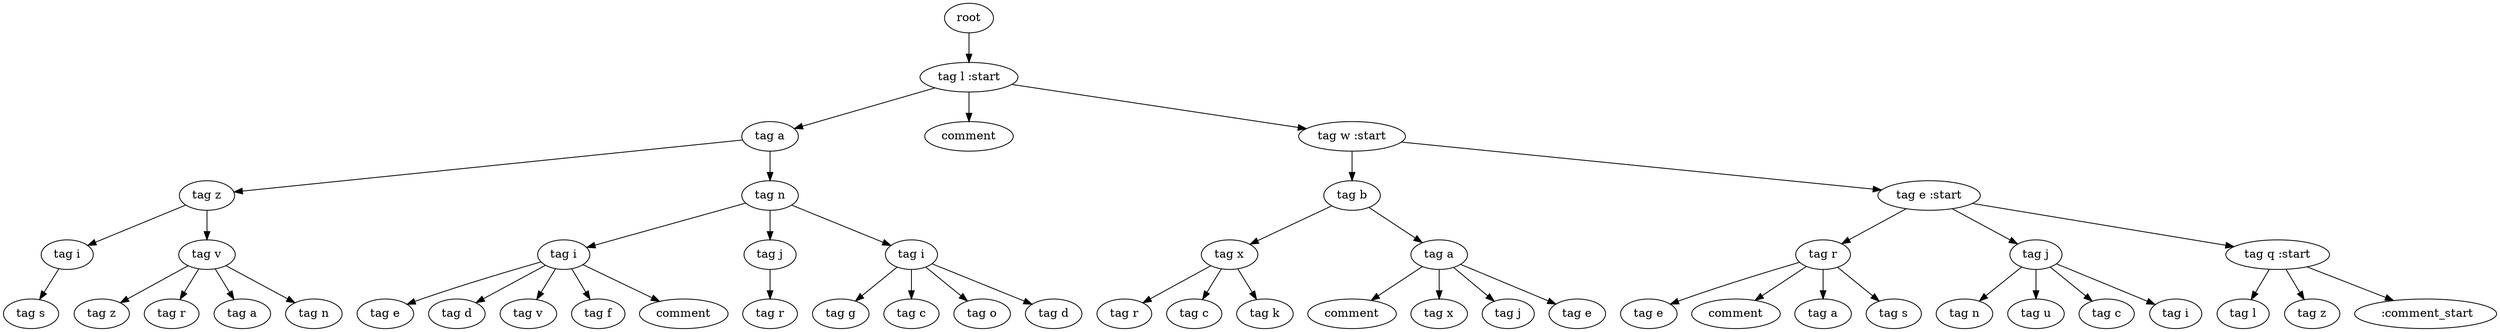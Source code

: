 digraph Tree{
0[label="root"];
0->00
00[label="tag l :start"];
00->000
000[label="tag a"];
000->0000
0000[label="tag z"];
0000->00000
00000[label="tag i"];
00000->000000
000000[label="tag s"];
0000->00001
00001[label="tag v"];
00001->000010
000010[label="tag z"];
00001->000011
000011[label="tag r"];
00001->000012
000012[label="tag a"];
00001->000013
000013[label="tag n"];
000->0001
0001[label="tag n"];
0001->00010
00010[label="tag i"];
00010->000100
000100[label="tag e"];
00010->000101
000101[label="tag d"];
00010->000102
000102[label="tag v"];
00010->000103
000103[label="tag f"];
00010->000104
000104[label="comment"];
0001->00011
00011[label="tag j"];
00011->000110
000110[label="tag r"];
0001->00012
00012[label="tag i"];
00012->000120
000120[label="tag g"];
00012->000121
000121[label="tag c"];
00012->000122
000122[label="tag o"];
00012->000123
000123[label="tag d"];
00->001
001[label="comment"];
00->002
002[label="tag w :start"];
002->0020
0020[label="tag b"];
0020->00200
00200[label="tag x"];
00200->002000
002000[label="tag r"];
00200->002001
002001[label="tag c"];
00200->002002
002002[label="tag k"];
0020->00201
00201[label="tag a"];
00201->002010
002010[label="comment"];
00201->002011
002011[label="tag x"];
00201->002012
002012[label="tag j"];
00201->002013
002013[label="tag e"];
002->0021
0021[label="tag e :start"];
0021->00210
00210[label="tag r"];
00210->002100
002100[label="tag e"];
00210->002101
002101[label="comment"];
00210->002102
002102[label="tag a"];
00210->002103
002103[label="tag s"];
0021->00211
00211[label="tag j"];
00211->002110
002110[label="tag n"];
00211->002111
002111[label="tag u"];
00211->002112
002112[label="tag c"];
00211->002113
002113[label="tag i"];
0021->00212
00212[label="tag q :start"];
00212->002120
002120[label="tag l"];
00212->002121
002121[label="tag z"];
00212->002122
002122[label=" :comment_start"];
}

